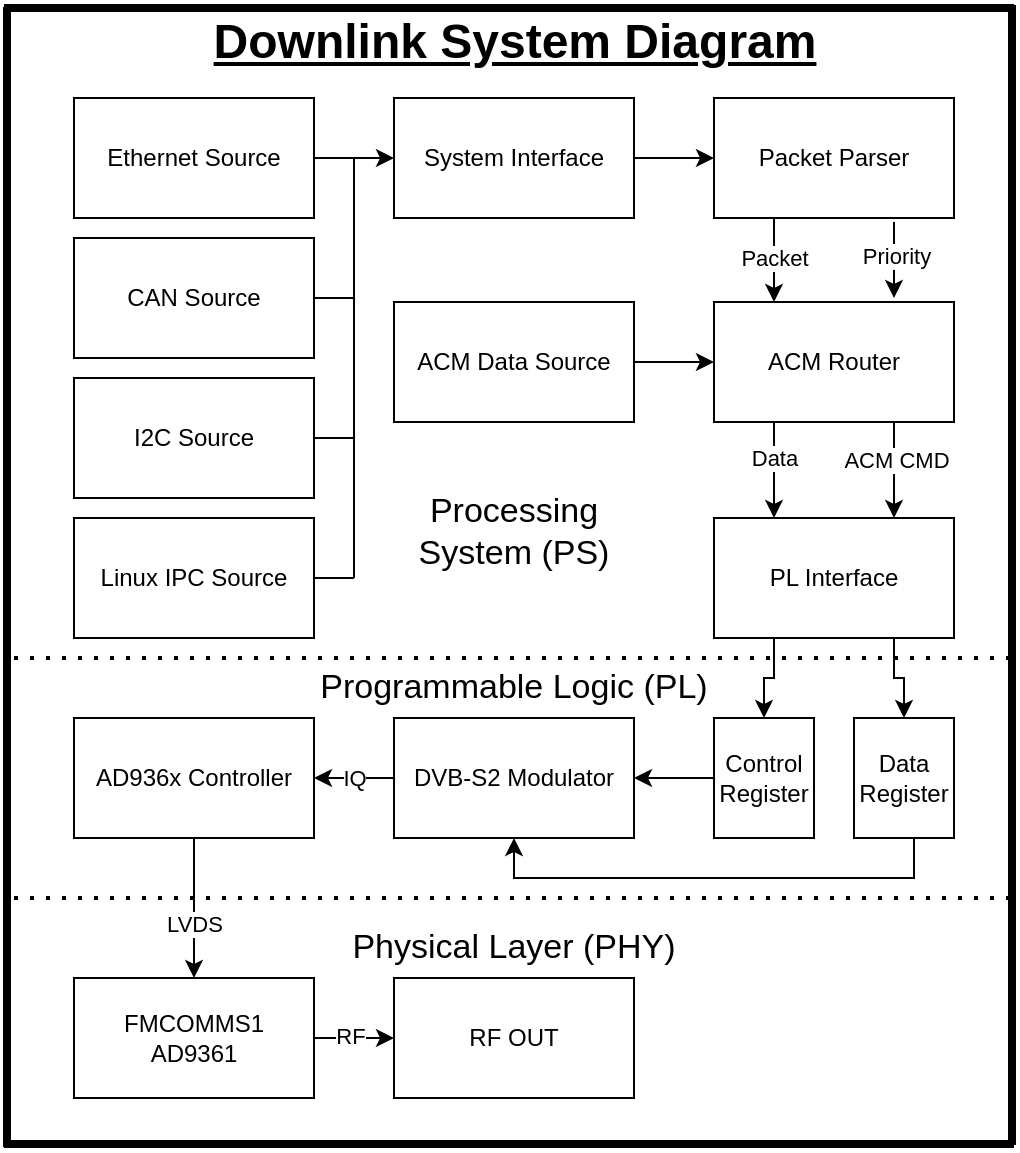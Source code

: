 <mxfile version="24.7.17">
  <diagram name="Page-1" id="5GMRPiJQlNWuv_5ibkK0">
    <mxGraphModel dx="1770" dy="1196" grid="1" gridSize="10" guides="1" tooltips="1" connect="1" arrows="1" fold="1" page="1" pageScale="1" pageWidth="850" pageHeight="1100" math="0" shadow="0">
      <root>
        <mxCell id="0" />
        <mxCell id="1" parent="0" />
        <mxCell id="NMx9omPD6hOHM_O0bVEq-57" value="Downlink System Diagram" style="text;strokeColor=none;fillColor=none;html=1;fontSize=24;fontStyle=5;verticalAlign=middle;align=center;" parent="1" vertex="1">
          <mxGeometry x="250" y="192" width="100" height="40" as="geometry" />
        </mxCell>
        <mxCell id="NMx9omPD6hOHM_O0bVEq-59" value="&lt;font style=&quot;font-size: 17px;&quot;&gt;Processing System (PS)&lt;/font&gt;" style="text;html=1;align=center;verticalAlign=middle;whiteSpace=wrap;rounded=0;" parent="1" vertex="1">
          <mxGeometry x="250" y="442" width="100" height="30" as="geometry" />
        </mxCell>
        <mxCell id="5nSLIUWx2vPofE8MINLa-15" value="Ethernet Source" style="rounded=0;whiteSpace=wrap;html=1;" vertex="1" parent="1">
          <mxGeometry x="80" y="240" width="120" height="60" as="geometry" />
        </mxCell>
        <mxCell id="5nSLIUWx2vPofE8MINLa-16" value="CAN Source" style="rounded=0;whiteSpace=wrap;html=1;" vertex="1" parent="1">
          <mxGeometry x="80" y="310" width="120" height="60" as="geometry" />
        </mxCell>
        <mxCell id="5nSLIUWx2vPofE8MINLa-17" value="I2C Source" style="rounded=0;whiteSpace=wrap;html=1;" vertex="1" parent="1">
          <mxGeometry x="80" y="380" width="120" height="60" as="geometry" />
        </mxCell>
        <mxCell id="5nSLIUWx2vPofE8MINLa-18" value="Linux IPC Source" style="rounded=0;whiteSpace=wrap;html=1;" vertex="1" parent="1">
          <mxGeometry x="80" y="450" width="120" height="60" as="geometry" />
        </mxCell>
        <mxCell id="5nSLIUWx2vPofE8MINLa-19" value="" style="endArrow=none;html=1;rounded=0;exitX=1;exitY=0.5;exitDx=0;exitDy=0;" edge="1" parent="1">
          <mxGeometry width="50" height="50" relative="1" as="geometry">
            <mxPoint x="210" y="270" as="sourcePoint" />
            <mxPoint x="220" y="480" as="targetPoint" />
            <Array as="points">
              <mxPoint x="220" y="270" />
            </Array>
          </mxGeometry>
        </mxCell>
        <mxCell id="5nSLIUWx2vPofE8MINLa-20" value="" style="endArrow=none;html=1;rounded=0;exitX=1;exitY=0.5;exitDx=0;exitDy=0;" edge="1" parent="1" source="5nSLIUWx2vPofE8MINLa-16">
          <mxGeometry width="50" height="50" relative="1" as="geometry">
            <mxPoint x="310" y="460" as="sourcePoint" />
            <mxPoint x="220" y="340" as="targetPoint" />
          </mxGeometry>
        </mxCell>
        <mxCell id="5nSLIUWx2vPofE8MINLa-21" value="" style="endArrow=none;html=1;rounded=0;exitX=1;exitY=0.5;exitDx=0;exitDy=0;" edge="1" parent="1" source="5nSLIUWx2vPofE8MINLa-17">
          <mxGeometry width="50" height="50" relative="1" as="geometry">
            <mxPoint x="310" y="460" as="sourcePoint" />
            <mxPoint x="220" y="410" as="targetPoint" />
          </mxGeometry>
        </mxCell>
        <mxCell id="5nSLIUWx2vPofE8MINLa-22" value="" style="endArrow=none;html=1;rounded=0;exitX=1;exitY=0.5;exitDx=0;exitDy=0;" edge="1" parent="1" source="5nSLIUWx2vPofE8MINLa-18">
          <mxGeometry width="50" height="50" relative="1" as="geometry">
            <mxPoint x="310" y="460" as="sourcePoint" />
            <mxPoint x="220" y="480" as="targetPoint" />
          </mxGeometry>
        </mxCell>
        <mxCell id="5nSLIUWx2vPofE8MINLa-23" value="" style="endArrow=classic;html=1;rounded=0;entryX=0;entryY=0.5;entryDx=0;entryDy=0;exitX=1;exitY=0.5;exitDx=0;exitDy=0;" edge="1" parent="1" source="5nSLIUWx2vPofE8MINLa-15" target="5nSLIUWx2vPofE8MINLa-24">
          <mxGeometry width="50" height="50" relative="1" as="geometry">
            <mxPoint x="210" y="270" as="sourcePoint" />
            <mxPoint x="230" y="270" as="targetPoint" />
          </mxGeometry>
        </mxCell>
        <mxCell id="5nSLIUWx2vPofE8MINLa-26" value="" style="edgeStyle=orthogonalEdgeStyle;rounded=0;orthogonalLoop=1;jettySize=auto;html=1;" edge="1" parent="1" source="5nSLIUWx2vPofE8MINLa-24" target="5nSLIUWx2vPofE8MINLa-25">
          <mxGeometry relative="1" as="geometry" />
        </mxCell>
        <mxCell id="5nSLIUWx2vPofE8MINLa-24" value="System Interface" style="rounded=0;whiteSpace=wrap;html=1;" vertex="1" parent="1">
          <mxGeometry x="240" y="240" width="120" height="60" as="geometry" />
        </mxCell>
        <mxCell id="5nSLIUWx2vPofE8MINLa-25" value="Packet Parser" style="rounded=0;whiteSpace=wrap;html=1;" vertex="1" parent="1">
          <mxGeometry x="400" y="240" width="120" height="60" as="geometry" />
        </mxCell>
        <mxCell id="5nSLIUWx2vPofE8MINLa-48" style="edgeStyle=orthogonalEdgeStyle;rounded=0;orthogonalLoop=1;jettySize=auto;html=1;exitX=0.75;exitY=1;exitDx=0;exitDy=0;entryX=0.75;entryY=0;entryDx=0;entryDy=0;" edge="1" parent="1" source="5nSLIUWx2vPofE8MINLa-27" target="5nSLIUWx2vPofE8MINLa-45">
          <mxGeometry relative="1" as="geometry" />
        </mxCell>
        <mxCell id="5nSLIUWx2vPofE8MINLa-51" value="ACM CMD" style="edgeLabel;html=1;align=center;verticalAlign=middle;resizable=0;points=[];" vertex="1" connectable="0" parent="5nSLIUWx2vPofE8MINLa-48">
          <mxGeometry x="-0.232" y="1" relative="1" as="geometry">
            <mxPoint as="offset" />
          </mxGeometry>
        </mxCell>
        <mxCell id="5nSLIUWx2vPofE8MINLa-49" style="edgeStyle=orthogonalEdgeStyle;rounded=0;orthogonalLoop=1;jettySize=auto;html=1;exitX=0.25;exitY=1;exitDx=0;exitDy=0;entryX=0.25;entryY=0;entryDx=0;entryDy=0;" edge="1" parent="1" source="5nSLIUWx2vPofE8MINLa-27" target="5nSLIUWx2vPofE8MINLa-45">
          <mxGeometry relative="1" as="geometry" />
        </mxCell>
        <mxCell id="5nSLIUWx2vPofE8MINLa-50" value="Data" style="edgeLabel;html=1;align=center;verticalAlign=middle;resizable=0;points=[];" vertex="1" connectable="0" parent="5nSLIUWx2vPofE8MINLa-49">
          <mxGeometry x="-0.28" y="-1" relative="1" as="geometry">
            <mxPoint x="1" as="offset" />
          </mxGeometry>
        </mxCell>
        <mxCell id="5nSLIUWx2vPofE8MINLa-27" value="ACM Router" style="rounded=0;whiteSpace=wrap;html=1;" vertex="1" parent="1">
          <mxGeometry x="400" y="342" width="120" height="60" as="geometry" />
        </mxCell>
        <mxCell id="5nSLIUWx2vPofE8MINLa-37" value="" style="endArrow=classic;html=1;rounded=0;exitX=0.25;exitY=1;exitDx=0;exitDy=0;entryX=0.25;entryY=0;entryDx=0;entryDy=0;" edge="1" parent="1" source="5nSLIUWx2vPofE8MINLa-25" target="5nSLIUWx2vPofE8MINLa-27">
          <mxGeometry width="50" height="50" relative="1" as="geometry">
            <mxPoint x="520" y="390" as="sourcePoint" />
            <mxPoint x="570" y="340" as="targetPoint" />
          </mxGeometry>
        </mxCell>
        <mxCell id="5nSLIUWx2vPofE8MINLa-39" value="Packet" style="edgeLabel;html=1;align=center;verticalAlign=middle;resizable=0;points=[];" vertex="1" connectable="0" parent="5nSLIUWx2vPofE8MINLa-37">
          <mxGeometry x="-0.245" relative="1" as="geometry">
            <mxPoint y="4" as="offset" />
          </mxGeometry>
        </mxCell>
        <mxCell id="5nSLIUWx2vPofE8MINLa-38" value="" style="endArrow=classic;html=1;rounded=0;exitX=0.25;exitY=1;exitDx=0;exitDy=0;" edge="1" parent="1">
          <mxGeometry width="50" height="50" relative="1" as="geometry">
            <mxPoint x="490" y="302" as="sourcePoint" />
            <mxPoint x="490" y="340" as="targetPoint" />
          </mxGeometry>
        </mxCell>
        <mxCell id="5nSLIUWx2vPofE8MINLa-42" value="Priority" style="edgeLabel;html=1;align=center;verticalAlign=middle;resizable=0;points=[];" vertex="1" connectable="0" parent="5nSLIUWx2vPofE8MINLa-38">
          <mxGeometry x="0.014" y="1" relative="1" as="geometry">
            <mxPoint y="-3" as="offset" />
          </mxGeometry>
        </mxCell>
        <mxCell id="5nSLIUWx2vPofE8MINLa-44" value="" style="edgeStyle=orthogonalEdgeStyle;rounded=0;orthogonalLoop=1;jettySize=auto;html=1;" edge="1" parent="1" source="5nSLIUWx2vPofE8MINLa-43" target="5nSLIUWx2vPofE8MINLa-27">
          <mxGeometry relative="1" as="geometry" />
        </mxCell>
        <mxCell id="5nSLIUWx2vPofE8MINLa-43" value="ACM Data Source" style="rounded=0;whiteSpace=wrap;html=1;" vertex="1" parent="1">
          <mxGeometry x="240" y="342" width="120" height="60" as="geometry" />
        </mxCell>
        <mxCell id="5nSLIUWx2vPofE8MINLa-57" value="" style="edgeStyle=orthogonalEdgeStyle;rounded=0;orthogonalLoop=1;jettySize=auto;html=1;entryX=0.5;entryY=0;entryDx=0;entryDy=0;exitX=0.25;exitY=1;exitDx=0;exitDy=0;" edge="1" parent="1" source="5nSLIUWx2vPofE8MINLa-45" target="5nSLIUWx2vPofE8MINLa-52">
          <mxGeometry relative="1" as="geometry" />
        </mxCell>
        <mxCell id="5nSLIUWx2vPofE8MINLa-58" value="" style="edgeStyle=orthogonalEdgeStyle;rounded=0;orthogonalLoop=1;jettySize=auto;html=1;" edge="1" parent="1" source="5nSLIUWx2vPofE8MINLa-45" target="5nSLIUWx2vPofE8MINLa-53">
          <mxGeometry relative="1" as="geometry">
            <Array as="points">
              <mxPoint x="490" y="530" />
              <mxPoint x="495" y="530" />
            </Array>
          </mxGeometry>
        </mxCell>
        <mxCell id="5nSLIUWx2vPofE8MINLa-45" value="PL Interface" style="rounded=0;whiteSpace=wrap;html=1;" vertex="1" parent="1">
          <mxGeometry x="400" y="450" width="120" height="60" as="geometry" />
        </mxCell>
        <mxCell id="5nSLIUWx2vPofE8MINLa-62" value="" style="edgeStyle=orthogonalEdgeStyle;rounded=0;orthogonalLoop=1;jettySize=auto;html=1;" edge="1" parent="1" source="5nSLIUWx2vPofE8MINLa-52" target="5nSLIUWx2vPofE8MINLa-59">
          <mxGeometry relative="1" as="geometry" />
        </mxCell>
        <mxCell id="5nSLIUWx2vPofE8MINLa-52" value="Control&lt;div&gt;&lt;div&gt;Register&lt;/div&gt;&lt;/div&gt;" style="rounded=0;whiteSpace=wrap;html=1;" vertex="1" parent="1">
          <mxGeometry x="400" y="550" width="50" height="60" as="geometry" />
        </mxCell>
        <mxCell id="5nSLIUWx2vPofE8MINLa-63" style="edgeStyle=orthogonalEdgeStyle;rounded=0;orthogonalLoop=1;jettySize=auto;html=1;entryX=0.5;entryY=1;entryDx=0;entryDy=0;" edge="1" parent="1" source="5nSLIUWx2vPofE8MINLa-53" target="5nSLIUWx2vPofE8MINLa-59">
          <mxGeometry relative="1" as="geometry">
            <Array as="points">
              <mxPoint x="500" y="630" />
              <mxPoint x="300" y="630" />
            </Array>
          </mxGeometry>
        </mxCell>
        <mxCell id="5nSLIUWx2vPofE8MINLa-53" value="Data&lt;div&gt;Register&lt;/div&gt;" style="rounded=0;whiteSpace=wrap;html=1;" vertex="1" parent="1">
          <mxGeometry x="470" y="550" width="50" height="60" as="geometry" />
        </mxCell>
        <mxCell id="5nSLIUWx2vPofE8MINLa-61" value="" style="edgeStyle=orthogonalEdgeStyle;rounded=0;orthogonalLoop=1;jettySize=auto;html=1;" edge="1" parent="1" source="5nSLIUWx2vPofE8MINLa-59" target="5nSLIUWx2vPofE8MINLa-60">
          <mxGeometry relative="1" as="geometry" />
        </mxCell>
        <mxCell id="5nSLIUWx2vPofE8MINLa-83" value="IQ" style="edgeLabel;html=1;align=center;verticalAlign=middle;resizable=0;points=[];" vertex="1" connectable="0" parent="5nSLIUWx2vPofE8MINLa-61">
          <mxGeometry x="0.1" y="3" relative="1" as="geometry">
            <mxPoint x="2" y="-3" as="offset" />
          </mxGeometry>
        </mxCell>
        <mxCell id="5nSLIUWx2vPofE8MINLa-59" value="DVB-S2 Modulator" style="rounded=0;whiteSpace=wrap;html=1;" vertex="1" parent="1">
          <mxGeometry x="240" y="550" width="120" height="60" as="geometry" />
        </mxCell>
        <mxCell id="5nSLIUWx2vPofE8MINLa-71" value="" style="edgeStyle=orthogonalEdgeStyle;rounded=0;orthogonalLoop=1;jettySize=auto;html=1;" edge="1" parent="1" source="5nSLIUWx2vPofE8MINLa-60" target="5nSLIUWx2vPofE8MINLa-66">
          <mxGeometry relative="1" as="geometry" />
        </mxCell>
        <mxCell id="5nSLIUWx2vPofE8MINLa-84" value="LVDS" style="edgeLabel;html=1;align=center;verticalAlign=middle;resizable=0;points=[];" vertex="1" connectable="0" parent="5nSLIUWx2vPofE8MINLa-71">
          <mxGeometry x="0.371" y="4" relative="1" as="geometry">
            <mxPoint x="-4" y="-5" as="offset" />
          </mxGeometry>
        </mxCell>
        <mxCell id="5nSLIUWx2vPofE8MINLa-60" value="AD936x Controller" style="rounded=0;whiteSpace=wrap;html=1;" vertex="1" parent="1">
          <mxGeometry x="80" y="550" width="120" height="60" as="geometry" />
        </mxCell>
        <mxCell id="5nSLIUWx2vPofE8MINLa-64" value="" style="endArrow=none;dashed=1;html=1;dashPattern=1 3;strokeWidth=2;rounded=0;" edge="1" parent="1">
          <mxGeometry width="50" height="50" relative="1" as="geometry">
            <mxPoint x="50" y="520" as="sourcePoint" />
            <mxPoint x="550" y="520" as="targetPoint" />
          </mxGeometry>
        </mxCell>
        <mxCell id="5nSLIUWx2vPofE8MINLa-65" value="&lt;font style=&quot;font-size: 17px;&quot;&gt;Programmable Logic (PL)&lt;/font&gt;" style="text;html=1;align=center;verticalAlign=middle;whiteSpace=wrap;rounded=0;" vertex="1" parent="1">
          <mxGeometry x="195" y="520" width="210" height="30" as="geometry" />
        </mxCell>
        <mxCell id="5nSLIUWx2vPofE8MINLa-76" style="edgeStyle=orthogonalEdgeStyle;rounded=0;orthogonalLoop=1;jettySize=auto;html=1;entryX=0;entryY=0.5;entryDx=0;entryDy=0;" edge="1" parent="1" source="5nSLIUWx2vPofE8MINLa-66" target="5nSLIUWx2vPofE8MINLa-67">
          <mxGeometry relative="1" as="geometry" />
        </mxCell>
        <mxCell id="5nSLIUWx2vPofE8MINLa-86" value="RF" style="edgeLabel;html=1;align=center;verticalAlign=middle;resizable=0;points=[];" vertex="1" connectable="0" parent="5nSLIUWx2vPofE8MINLa-76">
          <mxGeometry x="0.1" y="-2" relative="1" as="geometry">
            <mxPoint x="-4" y="-3" as="offset" />
          </mxGeometry>
        </mxCell>
        <mxCell id="5nSLIUWx2vPofE8MINLa-66" value="FMCOMMS1&lt;br&gt;AD9361" style="rounded=0;whiteSpace=wrap;html=1;" vertex="1" parent="1">
          <mxGeometry x="80" y="680" width="120" height="60" as="geometry" />
        </mxCell>
        <mxCell id="5nSLIUWx2vPofE8MINLa-67" value="RF OUT" style="rounded=0;whiteSpace=wrap;html=1;" vertex="1" parent="1">
          <mxGeometry x="240" y="680" width="120" height="60" as="geometry" />
        </mxCell>
        <mxCell id="5nSLIUWx2vPofE8MINLa-69" value="&lt;font style=&quot;font-size: 17px;&quot;&gt;Physical Layer (PHY)&lt;/font&gt;" style="text;html=1;align=center;verticalAlign=middle;whiteSpace=wrap;rounded=0;" vertex="1" parent="1">
          <mxGeometry x="195" y="650" width="210" height="30" as="geometry" />
        </mxCell>
        <mxCell id="5nSLIUWx2vPofE8MINLa-70" value="" style="endArrow=none;dashed=1;html=1;dashPattern=1 3;strokeWidth=2;rounded=0;" edge="1" parent="1">
          <mxGeometry width="50" height="50" relative="1" as="geometry">
            <mxPoint x="50" y="640" as="sourcePoint" />
            <mxPoint x="550" y="640" as="targetPoint" />
          </mxGeometry>
        </mxCell>
        <mxCell id="5nSLIUWx2vPofE8MINLa-78" value="" style="line;strokeWidth=4;html=1;perimeter=backbonePerimeter;points=[];outlineConnect=0;rotation=90;" vertex="1" parent="1">
          <mxGeometry x="-238.5" y="478.5" width="570" height="2" as="geometry" />
        </mxCell>
        <mxCell id="5nSLIUWx2vPofE8MINLa-79" value="" style="line;strokeWidth=4;html=1;perimeter=backbonePerimeter;points=[];outlineConnect=0;" vertex="1" parent="1">
          <mxGeometry x="45" y="762" width="505" height="2" as="geometry" />
        </mxCell>
        <mxCell id="5nSLIUWx2vPofE8MINLa-81" value="" style="line;strokeWidth=4;html=1;perimeter=backbonePerimeter;points=[];outlineConnect=0;rotation=90;" vertex="1" parent="1">
          <mxGeometry x="264" y="477.5" width="570" height="2" as="geometry" />
        </mxCell>
        <mxCell id="5nSLIUWx2vPofE8MINLa-82" value="" style="line;strokeWidth=4;html=1;perimeter=backbonePerimeter;points=[];outlineConnect=0;" vertex="1" parent="1">
          <mxGeometry x="45" y="194" width="505" height="2" as="geometry" />
        </mxCell>
      </root>
    </mxGraphModel>
  </diagram>
</mxfile>

